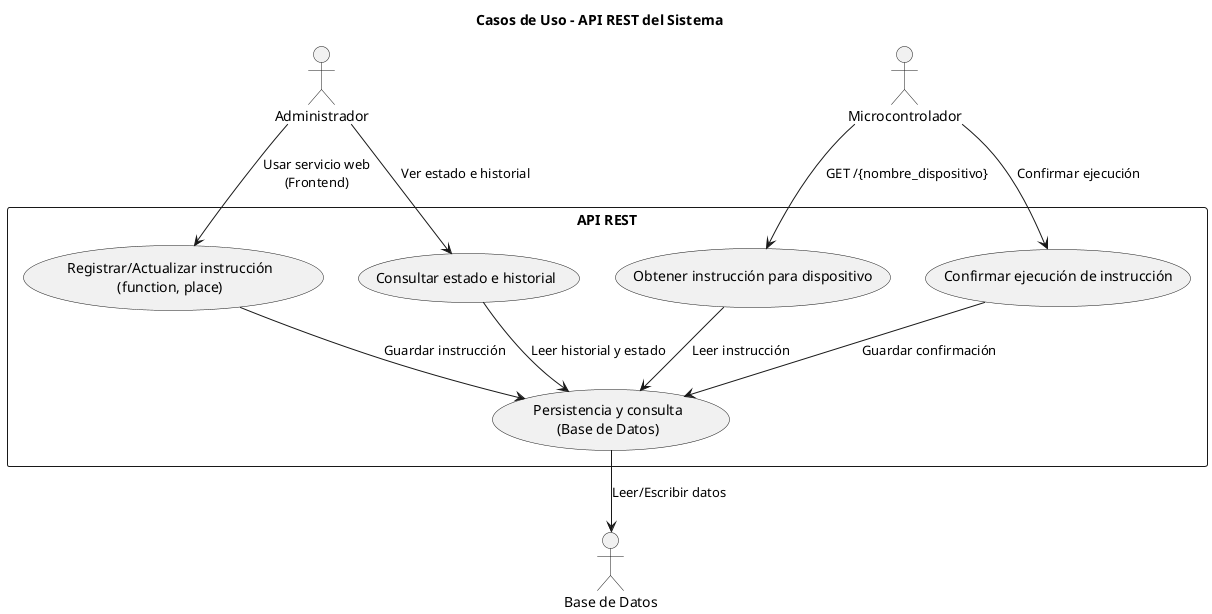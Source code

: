 @startuml

title Casos de Uso - API REST del Sistema

actor Administrador
actor Microcontrolador
actor "Base de Datos" as DB

rectangle "API REST" {

  usecase "Registrar/Actualizar instrucción\n(function, place)" as UC1
  usecase "Obtener instrucción para dispositivo" as UC2
  usecase "Confirmar ejecución de instrucción" as UC3
  usecase "Consultar estado e historial" as UC6
  usecase "Persistencia y consulta\n(Base de Datos)" as UC5
}

Administrador --> UC1 : Usar servicio web\n(Frontend)
Administrador --> UC6 : Ver estado e historial

Microcontrolador --> UC2 : GET /{nombre_dispositivo}
Microcontrolador --> UC3 : Confirmar ejecución

UC1 --> UC5 : Guardar instrucción
UC2 --> UC5 : Leer instrucción
UC3 --> UC5 : Guardar confirmación
UC6 --> UC5 : Leer historial y estado

UC5 --> DB : Leer/Escribir datos

@enduml
